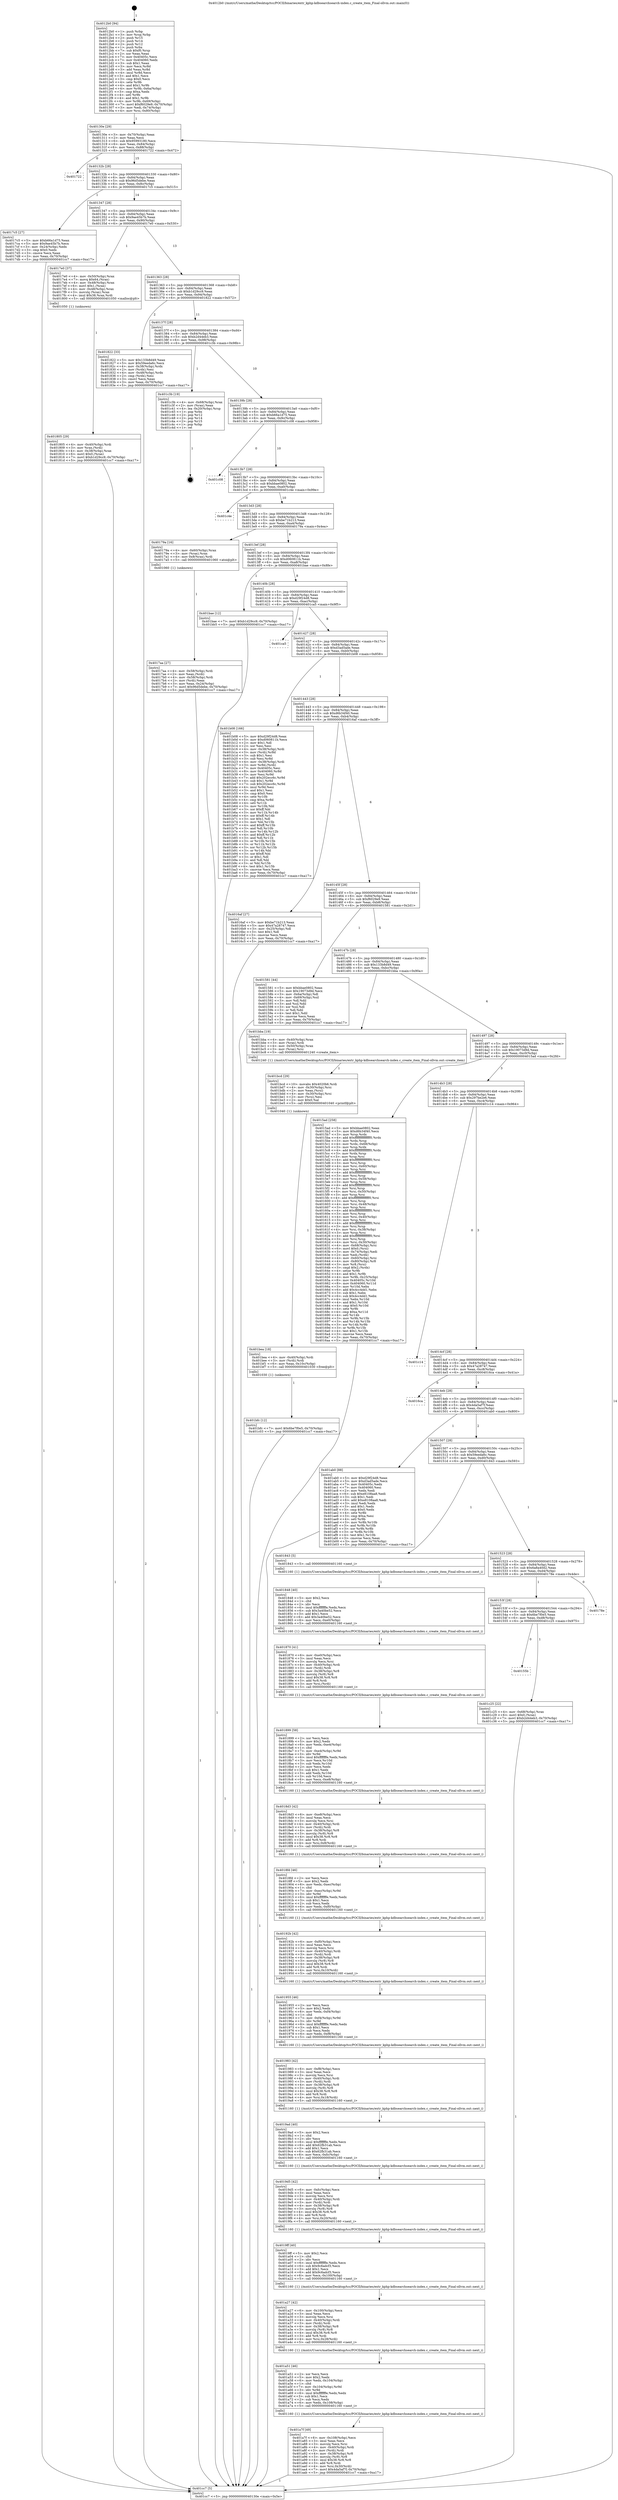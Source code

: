 digraph "0x4012b0" {
  label = "0x4012b0 (/mnt/c/Users/mathe/Desktop/tcc/POCII/binaries/extr_kphp-kdbsearchsearch-index.c_create_item_Final-ollvm.out::main(0))"
  labelloc = "t"
  node[shape=record]

  Entry [label="",width=0.3,height=0.3,shape=circle,fillcolor=black,style=filled]
  "0x40130e" [label="{
     0x40130e [29]\l
     | [instrs]\l
     &nbsp;&nbsp;0x40130e \<+3\>: mov -0x70(%rbp),%eax\l
     &nbsp;&nbsp;0x401311 \<+2\>: mov %eax,%ecx\l
     &nbsp;&nbsp;0x401313 \<+6\>: sub $0x95993180,%ecx\l
     &nbsp;&nbsp;0x401319 \<+6\>: mov %eax,-0x84(%rbp)\l
     &nbsp;&nbsp;0x40131f \<+6\>: mov %ecx,-0x88(%rbp)\l
     &nbsp;&nbsp;0x401325 \<+6\>: je 0000000000401722 \<main+0x472\>\l
  }"]
  "0x401722" [label="{
     0x401722\l
  }", style=dashed]
  "0x40132b" [label="{
     0x40132b [28]\l
     | [instrs]\l
     &nbsp;&nbsp;0x40132b \<+5\>: jmp 0000000000401330 \<main+0x80\>\l
     &nbsp;&nbsp;0x401330 \<+6\>: mov -0x84(%rbp),%eax\l
     &nbsp;&nbsp;0x401336 \<+5\>: sub $0x96d5debe,%eax\l
     &nbsp;&nbsp;0x40133b \<+6\>: mov %eax,-0x8c(%rbp)\l
     &nbsp;&nbsp;0x401341 \<+6\>: je 00000000004017c5 \<main+0x515\>\l
  }"]
  Exit [label="",width=0.3,height=0.3,shape=circle,fillcolor=black,style=filled,peripheries=2]
  "0x4017c5" [label="{
     0x4017c5 [27]\l
     | [instrs]\l
     &nbsp;&nbsp;0x4017c5 \<+5\>: mov $0xb66a1d75,%eax\l
     &nbsp;&nbsp;0x4017ca \<+5\>: mov $0x9ae45b7b,%ecx\l
     &nbsp;&nbsp;0x4017cf \<+3\>: mov -0x24(%rbp),%edx\l
     &nbsp;&nbsp;0x4017d2 \<+3\>: cmp $0x0,%edx\l
     &nbsp;&nbsp;0x4017d5 \<+3\>: cmove %ecx,%eax\l
     &nbsp;&nbsp;0x4017d8 \<+3\>: mov %eax,-0x70(%rbp)\l
     &nbsp;&nbsp;0x4017db \<+5\>: jmp 0000000000401cc7 \<main+0xa17\>\l
  }"]
  "0x401347" [label="{
     0x401347 [28]\l
     | [instrs]\l
     &nbsp;&nbsp;0x401347 \<+5\>: jmp 000000000040134c \<main+0x9c\>\l
     &nbsp;&nbsp;0x40134c \<+6\>: mov -0x84(%rbp),%eax\l
     &nbsp;&nbsp;0x401352 \<+5\>: sub $0x9ae45b7b,%eax\l
     &nbsp;&nbsp;0x401357 \<+6\>: mov %eax,-0x90(%rbp)\l
     &nbsp;&nbsp;0x40135d \<+6\>: je 00000000004017e0 \<main+0x530\>\l
  }"]
  "0x40155b" [label="{
     0x40155b\l
  }", style=dashed]
  "0x4017e0" [label="{
     0x4017e0 [37]\l
     | [instrs]\l
     &nbsp;&nbsp;0x4017e0 \<+4\>: mov -0x50(%rbp),%rax\l
     &nbsp;&nbsp;0x4017e4 \<+7\>: movq $0x64,(%rax)\l
     &nbsp;&nbsp;0x4017eb \<+4\>: mov -0x48(%rbp),%rax\l
     &nbsp;&nbsp;0x4017ef \<+6\>: movl $0x1,(%rax)\l
     &nbsp;&nbsp;0x4017f5 \<+4\>: mov -0x48(%rbp),%rax\l
     &nbsp;&nbsp;0x4017f9 \<+3\>: movslq (%rax),%rax\l
     &nbsp;&nbsp;0x4017fc \<+4\>: imul $0x38,%rax,%rdi\l
     &nbsp;&nbsp;0x401800 \<+5\>: call 0000000000401050 \<malloc@plt\>\l
     | [calls]\l
     &nbsp;&nbsp;0x401050 \{1\} (unknown)\l
  }"]
  "0x401363" [label="{
     0x401363 [28]\l
     | [instrs]\l
     &nbsp;&nbsp;0x401363 \<+5\>: jmp 0000000000401368 \<main+0xb8\>\l
     &nbsp;&nbsp;0x401368 \<+6\>: mov -0x84(%rbp),%eax\l
     &nbsp;&nbsp;0x40136e \<+5\>: sub $0xb1d29cc9,%eax\l
     &nbsp;&nbsp;0x401373 \<+6\>: mov %eax,-0x94(%rbp)\l
     &nbsp;&nbsp;0x401379 \<+6\>: je 0000000000401822 \<main+0x572\>\l
  }"]
  "0x401c25" [label="{
     0x401c25 [22]\l
     | [instrs]\l
     &nbsp;&nbsp;0x401c25 \<+4\>: mov -0x68(%rbp),%rax\l
     &nbsp;&nbsp;0x401c29 \<+6\>: movl $0x0,(%rax)\l
     &nbsp;&nbsp;0x401c2f \<+7\>: movl $0xb2d44eb3,-0x70(%rbp)\l
     &nbsp;&nbsp;0x401c36 \<+5\>: jmp 0000000000401cc7 \<main+0xa17\>\l
  }"]
  "0x401822" [label="{
     0x401822 [33]\l
     | [instrs]\l
     &nbsp;&nbsp;0x401822 \<+5\>: mov $0x133b8d49,%eax\l
     &nbsp;&nbsp;0x401827 \<+5\>: mov $0x59eeda6c,%ecx\l
     &nbsp;&nbsp;0x40182c \<+4\>: mov -0x38(%rbp),%rdx\l
     &nbsp;&nbsp;0x401830 \<+2\>: mov (%rdx),%esi\l
     &nbsp;&nbsp;0x401832 \<+4\>: mov -0x48(%rbp),%rdx\l
     &nbsp;&nbsp;0x401836 \<+2\>: cmp (%rdx),%esi\l
     &nbsp;&nbsp;0x401838 \<+3\>: cmovl %ecx,%eax\l
     &nbsp;&nbsp;0x40183b \<+3\>: mov %eax,-0x70(%rbp)\l
     &nbsp;&nbsp;0x40183e \<+5\>: jmp 0000000000401cc7 \<main+0xa17\>\l
  }"]
  "0x40137f" [label="{
     0x40137f [28]\l
     | [instrs]\l
     &nbsp;&nbsp;0x40137f \<+5\>: jmp 0000000000401384 \<main+0xd4\>\l
     &nbsp;&nbsp;0x401384 \<+6\>: mov -0x84(%rbp),%eax\l
     &nbsp;&nbsp;0x40138a \<+5\>: sub $0xb2d44eb3,%eax\l
     &nbsp;&nbsp;0x40138f \<+6\>: mov %eax,-0x98(%rbp)\l
     &nbsp;&nbsp;0x401395 \<+6\>: je 0000000000401c3b \<main+0x98b\>\l
  }"]
  "0x40153f" [label="{
     0x40153f [28]\l
     | [instrs]\l
     &nbsp;&nbsp;0x40153f \<+5\>: jmp 0000000000401544 \<main+0x294\>\l
     &nbsp;&nbsp;0x401544 \<+6\>: mov -0x84(%rbp),%eax\l
     &nbsp;&nbsp;0x40154a \<+5\>: sub $0x6be7f0e5,%eax\l
     &nbsp;&nbsp;0x40154f \<+6\>: mov %eax,-0xd8(%rbp)\l
     &nbsp;&nbsp;0x401555 \<+6\>: je 0000000000401c25 \<main+0x975\>\l
  }"]
  "0x401c3b" [label="{
     0x401c3b [19]\l
     | [instrs]\l
     &nbsp;&nbsp;0x401c3b \<+4\>: mov -0x68(%rbp),%rax\l
     &nbsp;&nbsp;0x401c3f \<+2\>: mov (%rax),%eax\l
     &nbsp;&nbsp;0x401c41 \<+4\>: lea -0x20(%rbp),%rsp\l
     &nbsp;&nbsp;0x401c45 \<+1\>: pop %rbx\l
     &nbsp;&nbsp;0x401c46 \<+2\>: pop %r12\l
     &nbsp;&nbsp;0x401c48 \<+2\>: pop %r14\l
     &nbsp;&nbsp;0x401c4a \<+2\>: pop %r15\l
     &nbsp;&nbsp;0x401c4c \<+1\>: pop %rbp\l
     &nbsp;&nbsp;0x401c4d \<+1\>: ret\l
  }"]
  "0x40139b" [label="{
     0x40139b [28]\l
     | [instrs]\l
     &nbsp;&nbsp;0x40139b \<+5\>: jmp 00000000004013a0 \<main+0xf0\>\l
     &nbsp;&nbsp;0x4013a0 \<+6\>: mov -0x84(%rbp),%eax\l
     &nbsp;&nbsp;0x4013a6 \<+5\>: sub $0xb66a1d75,%eax\l
     &nbsp;&nbsp;0x4013ab \<+6\>: mov %eax,-0x9c(%rbp)\l
     &nbsp;&nbsp;0x4013b1 \<+6\>: je 0000000000401c08 \<main+0x958\>\l
  }"]
  "0x40178e" [label="{
     0x40178e\l
  }", style=dashed]
  "0x401c08" [label="{
     0x401c08\l
  }", style=dashed]
  "0x4013b7" [label="{
     0x4013b7 [28]\l
     | [instrs]\l
     &nbsp;&nbsp;0x4013b7 \<+5\>: jmp 00000000004013bc \<main+0x10c\>\l
     &nbsp;&nbsp;0x4013bc \<+6\>: mov -0x84(%rbp),%eax\l
     &nbsp;&nbsp;0x4013c2 \<+5\>: sub $0xbbae0802,%eax\l
     &nbsp;&nbsp;0x4013c7 \<+6\>: mov %eax,-0xa0(%rbp)\l
     &nbsp;&nbsp;0x4013cd \<+6\>: je 0000000000401c4e \<main+0x99e\>\l
  }"]
  "0x401bfc" [label="{
     0x401bfc [12]\l
     | [instrs]\l
     &nbsp;&nbsp;0x401bfc \<+7\>: movl $0x6be7f0e5,-0x70(%rbp)\l
     &nbsp;&nbsp;0x401c03 \<+5\>: jmp 0000000000401cc7 \<main+0xa17\>\l
  }"]
  "0x401c4e" [label="{
     0x401c4e\l
  }", style=dashed]
  "0x4013d3" [label="{
     0x4013d3 [28]\l
     | [instrs]\l
     &nbsp;&nbsp;0x4013d3 \<+5\>: jmp 00000000004013d8 \<main+0x128\>\l
     &nbsp;&nbsp;0x4013d8 \<+6\>: mov -0x84(%rbp),%eax\l
     &nbsp;&nbsp;0x4013de \<+5\>: sub $0xbe71b213,%eax\l
     &nbsp;&nbsp;0x4013e3 \<+6\>: mov %eax,-0xa4(%rbp)\l
     &nbsp;&nbsp;0x4013e9 \<+6\>: je 000000000040179a \<main+0x4ea\>\l
  }"]
  "0x401bea" [label="{
     0x401bea [18]\l
     | [instrs]\l
     &nbsp;&nbsp;0x401bea \<+4\>: mov -0x40(%rbp),%rdi\l
     &nbsp;&nbsp;0x401bee \<+3\>: mov (%rdi),%rdi\l
     &nbsp;&nbsp;0x401bf1 \<+6\>: mov %eax,-0x10c(%rbp)\l
     &nbsp;&nbsp;0x401bf7 \<+5\>: call 0000000000401030 \<free@plt\>\l
     | [calls]\l
     &nbsp;&nbsp;0x401030 \{1\} (unknown)\l
  }"]
  "0x40179a" [label="{
     0x40179a [16]\l
     | [instrs]\l
     &nbsp;&nbsp;0x40179a \<+4\>: mov -0x60(%rbp),%rax\l
     &nbsp;&nbsp;0x40179e \<+3\>: mov (%rax),%rax\l
     &nbsp;&nbsp;0x4017a1 \<+4\>: mov 0x8(%rax),%rdi\l
     &nbsp;&nbsp;0x4017a5 \<+5\>: call 0000000000401060 \<atoi@plt\>\l
     | [calls]\l
     &nbsp;&nbsp;0x401060 \{1\} (unknown)\l
  }"]
  "0x4013ef" [label="{
     0x4013ef [28]\l
     | [instrs]\l
     &nbsp;&nbsp;0x4013ef \<+5\>: jmp 00000000004013f4 \<main+0x144\>\l
     &nbsp;&nbsp;0x4013f4 \<+6\>: mov -0x84(%rbp),%eax\l
     &nbsp;&nbsp;0x4013fa \<+5\>: sub $0xd060811b,%eax\l
     &nbsp;&nbsp;0x4013ff \<+6\>: mov %eax,-0xa8(%rbp)\l
     &nbsp;&nbsp;0x401405 \<+6\>: je 0000000000401bae \<main+0x8fe\>\l
  }"]
  "0x401bcd" [label="{
     0x401bcd [29]\l
     | [instrs]\l
     &nbsp;&nbsp;0x401bcd \<+10\>: movabs $0x4020b6,%rdi\l
     &nbsp;&nbsp;0x401bd7 \<+4\>: mov -0x30(%rbp),%rsi\l
     &nbsp;&nbsp;0x401bdb \<+2\>: mov %eax,(%rsi)\l
     &nbsp;&nbsp;0x401bdd \<+4\>: mov -0x30(%rbp),%rsi\l
     &nbsp;&nbsp;0x401be1 \<+2\>: mov (%rsi),%esi\l
     &nbsp;&nbsp;0x401be3 \<+2\>: mov $0x0,%al\l
     &nbsp;&nbsp;0x401be5 \<+5\>: call 0000000000401040 \<printf@plt\>\l
     | [calls]\l
     &nbsp;&nbsp;0x401040 \{1\} (unknown)\l
  }"]
  "0x401bae" [label="{
     0x401bae [12]\l
     | [instrs]\l
     &nbsp;&nbsp;0x401bae \<+7\>: movl $0xb1d29cc9,-0x70(%rbp)\l
     &nbsp;&nbsp;0x401bb5 \<+5\>: jmp 0000000000401cc7 \<main+0xa17\>\l
  }"]
  "0x40140b" [label="{
     0x40140b [28]\l
     | [instrs]\l
     &nbsp;&nbsp;0x40140b \<+5\>: jmp 0000000000401410 \<main+0x160\>\l
     &nbsp;&nbsp;0x401410 \<+6\>: mov -0x84(%rbp),%eax\l
     &nbsp;&nbsp;0x401416 \<+5\>: sub $0xd29f24d8,%eax\l
     &nbsp;&nbsp;0x40141b \<+6\>: mov %eax,-0xac(%rbp)\l
     &nbsp;&nbsp;0x401421 \<+6\>: je 0000000000401ca5 \<main+0x9f5\>\l
  }"]
  "0x401a7f" [label="{
     0x401a7f [49]\l
     | [instrs]\l
     &nbsp;&nbsp;0x401a7f \<+6\>: mov -0x108(%rbp),%ecx\l
     &nbsp;&nbsp;0x401a85 \<+3\>: imul %eax,%ecx\l
     &nbsp;&nbsp;0x401a88 \<+3\>: movslq %ecx,%rsi\l
     &nbsp;&nbsp;0x401a8b \<+4\>: mov -0x40(%rbp),%rdi\l
     &nbsp;&nbsp;0x401a8f \<+3\>: mov (%rdi),%rdi\l
     &nbsp;&nbsp;0x401a92 \<+4\>: mov -0x38(%rbp),%r8\l
     &nbsp;&nbsp;0x401a96 \<+3\>: movslq (%r8),%r8\l
     &nbsp;&nbsp;0x401a99 \<+4\>: imul $0x38,%r8,%r8\l
     &nbsp;&nbsp;0x401a9d \<+3\>: add %r8,%rdi\l
     &nbsp;&nbsp;0x401aa0 \<+4\>: mov %rsi,0x30(%rdi)\l
     &nbsp;&nbsp;0x401aa4 \<+7\>: movl $0x4da5af7f,-0x70(%rbp)\l
     &nbsp;&nbsp;0x401aab \<+5\>: jmp 0000000000401cc7 \<main+0xa17\>\l
  }"]
  "0x401ca5" [label="{
     0x401ca5\l
  }", style=dashed]
  "0x401427" [label="{
     0x401427 [28]\l
     | [instrs]\l
     &nbsp;&nbsp;0x401427 \<+5\>: jmp 000000000040142c \<main+0x17c\>\l
     &nbsp;&nbsp;0x40142c \<+6\>: mov -0x84(%rbp),%eax\l
     &nbsp;&nbsp;0x401432 \<+5\>: sub $0xd3ad5ade,%eax\l
     &nbsp;&nbsp;0x401437 \<+6\>: mov %eax,-0xb0(%rbp)\l
     &nbsp;&nbsp;0x40143d \<+6\>: je 0000000000401b08 \<main+0x858\>\l
  }"]
  "0x401a51" [label="{
     0x401a51 [46]\l
     | [instrs]\l
     &nbsp;&nbsp;0x401a51 \<+2\>: xor %ecx,%ecx\l
     &nbsp;&nbsp;0x401a53 \<+5\>: mov $0x2,%edx\l
     &nbsp;&nbsp;0x401a58 \<+6\>: mov %edx,-0x104(%rbp)\l
     &nbsp;&nbsp;0x401a5e \<+1\>: cltd\l
     &nbsp;&nbsp;0x401a5f \<+7\>: mov -0x104(%rbp),%r9d\l
     &nbsp;&nbsp;0x401a66 \<+3\>: idiv %r9d\l
     &nbsp;&nbsp;0x401a69 \<+6\>: imul $0xfffffffe,%edx,%edx\l
     &nbsp;&nbsp;0x401a6f \<+3\>: sub $0x1,%ecx\l
     &nbsp;&nbsp;0x401a72 \<+2\>: sub %ecx,%edx\l
     &nbsp;&nbsp;0x401a74 \<+6\>: mov %edx,-0x108(%rbp)\l
     &nbsp;&nbsp;0x401a7a \<+5\>: call 0000000000401160 \<next_i\>\l
     | [calls]\l
     &nbsp;&nbsp;0x401160 \{1\} (/mnt/c/Users/mathe/Desktop/tcc/POCII/binaries/extr_kphp-kdbsearchsearch-index.c_create_item_Final-ollvm.out::next_i)\l
  }"]
  "0x401b08" [label="{
     0x401b08 [166]\l
     | [instrs]\l
     &nbsp;&nbsp;0x401b08 \<+5\>: mov $0xd29f24d8,%eax\l
     &nbsp;&nbsp;0x401b0d \<+5\>: mov $0xd060811b,%ecx\l
     &nbsp;&nbsp;0x401b12 \<+2\>: mov $0x1,%dl\l
     &nbsp;&nbsp;0x401b14 \<+2\>: xor %esi,%esi\l
     &nbsp;&nbsp;0x401b16 \<+4\>: mov -0x38(%rbp),%rdi\l
     &nbsp;&nbsp;0x401b1a \<+3\>: mov (%rdi),%r8d\l
     &nbsp;&nbsp;0x401b1d \<+3\>: sub $0x1,%esi\l
     &nbsp;&nbsp;0x401b20 \<+3\>: sub %esi,%r8d\l
     &nbsp;&nbsp;0x401b23 \<+4\>: mov -0x38(%rbp),%rdi\l
     &nbsp;&nbsp;0x401b27 \<+3\>: mov %r8d,(%rdi)\l
     &nbsp;&nbsp;0x401b2a \<+7\>: mov 0x40405c,%esi\l
     &nbsp;&nbsp;0x401b31 \<+8\>: mov 0x404060,%r8d\l
     &nbsp;&nbsp;0x401b39 \<+3\>: mov %esi,%r9d\l
     &nbsp;&nbsp;0x401b3c \<+7\>: add $0x202ecc6c,%r9d\l
     &nbsp;&nbsp;0x401b43 \<+4\>: sub $0x1,%r9d\l
     &nbsp;&nbsp;0x401b47 \<+7\>: sub $0x202ecc6c,%r9d\l
     &nbsp;&nbsp;0x401b4e \<+4\>: imul %r9d,%esi\l
     &nbsp;&nbsp;0x401b52 \<+3\>: and $0x1,%esi\l
     &nbsp;&nbsp;0x401b55 \<+3\>: cmp $0x0,%esi\l
     &nbsp;&nbsp;0x401b58 \<+4\>: sete %r10b\l
     &nbsp;&nbsp;0x401b5c \<+4\>: cmp $0xa,%r8d\l
     &nbsp;&nbsp;0x401b60 \<+4\>: setl %r11b\l
     &nbsp;&nbsp;0x401b64 \<+3\>: mov %r10b,%bl\l
     &nbsp;&nbsp;0x401b67 \<+3\>: xor $0xff,%bl\l
     &nbsp;&nbsp;0x401b6a \<+3\>: mov %r11b,%r14b\l
     &nbsp;&nbsp;0x401b6d \<+4\>: xor $0xff,%r14b\l
     &nbsp;&nbsp;0x401b71 \<+3\>: xor $0x1,%dl\l
     &nbsp;&nbsp;0x401b74 \<+3\>: mov %bl,%r15b\l
     &nbsp;&nbsp;0x401b77 \<+4\>: and $0xff,%r15b\l
     &nbsp;&nbsp;0x401b7b \<+3\>: and %dl,%r10b\l
     &nbsp;&nbsp;0x401b7e \<+3\>: mov %r14b,%r12b\l
     &nbsp;&nbsp;0x401b81 \<+4\>: and $0xff,%r12b\l
     &nbsp;&nbsp;0x401b85 \<+3\>: and %dl,%r11b\l
     &nbsp;&nbsp;0x401b88 \<+3\>: or %r10b,%r15b\l
     &nbsp;&nbsp;0x401b8b \<+3\>: or %r11b,%r12b\l
     &nbsp;&nbsp;0x401b8e \<+3\>: xor %r12b,%r15b\l
     &nbsp;&nbsp;0x401b91 \<+3\>: or %r14b,%bl\l
     &nbsp;&nbsp;0x401b94 \<+3\>: xor $0xff,%bl\l
     &nbsp;&nbsp;0x401b97 \<+3\>: or $0x1,%dl\l
     &nbsp;&nbsp;0x401b9a \<+2\>: and %dl,%bl\l
     &nbsp;&nbsp;0x401b9c \<+3\>: or %bl,%r15b\l
     &nbsp;&nbsp;0x401b9f \<+4\>: test $0x1,%r15b\l
     &nbsp;&nbsp;0x401ba3 \<+3\>: cmovne %ecx,%eax\l
     &nbsp;&nbsp;0x401ba6 \<+3\>: mov %eax,-0x70(%rbp)\l
     &nbsp;&nbsp;0x401ba9 \<+5\>: jmp 0000000000401cc7 \<main+0xa17\>\l
  }"]
  "0x401443" [label="{
     0x401443 [28]\l
     | [instrs]\l
     &nbsp;&nbsp;0x401443 \<+5\>: jmp 0000000000401448 \<main+0x198\>\l
     &nbsp;&nbsp;0x401448 \<+6\>: mov -0x84(%rbp),%eax\l
     &nbsp;&nbsp;0x40144e \<+5\>: sub $0xd6b34f40,%eax\l
     &nbsp;&nbsp;0x401453 \<+6\>: mov %eax,-0xb4(%rbp)\l
     &nbsp;&nbsp;0x401459 \<+6\>: je 00000000004016af \<main+0x3ff\>\l
  }"]
  "0x401a27" [label="{
     0x401a27 [42]\l
     | [instrs]\l
     &nbsp;&nbsp;0x401a27 \<+6\>: mov -0x100(%rbp),%ecx\l
     &nbsp;&nbsp;0x401a2d \<+3\>: imul %eax,%ecx\l
     &nbsp;&nbsp;0x401a30 \<+3\>: movslq %ecx,%rsi\l
     &nbsp;&nbsp;0x401a33 \<+4\>: mov -0x40(%rbp),%rdi\l
     &nbsp;&nbsp;0x401a37 \<+3\>: mov (%rdi),%rdi\l
     &nbsp;&nbsp;0x401a3a \<+4\>: mov -0x38(%rbp),%r8\l
     &nbsp;&nbsp;0x401a3e \<+3\>: movslq (%r8),%r8\l
     &nbsp;&nbsp;0x401a41 \<+4\>: imul $0x38,%r8,%r8\l
     &nbsp;&nbsp;0x401a45 \<+3\>: add %r8,%rdi\l
     &nbsp;&nbsp;0x401a48 \<+4\>: mov %rsi,0x28(%rdi)\l
     &nbsp;&nbsp;0x401a4c \<+5\>: call 0000000000401160 \<next_i\>\l
     | [calls]\l
     &nbsp;&nbsp;0x401160 \{1\} (/mnt/c/Users/mathe/Desktop/tcc/POCII/binaries/extr_kphp-kdbsearchsearch-index.c_create_item_Final-ollvm.out::next_i)\l
  }"]
  "0x4016af" [label="{
     0x4016af [27]\l
     | [instrs]\l
     &nbsp;&nbsp;0x4016af \<+5\>: mov $0xbe71b213,%eax\l
     &nbsp;&nbsp;0x4016b4 \<+5\>: mov $0x47a28747,%ecx\l
     &nbsp;&nbsp;0x4016b9 \<+3\>: mov -0x25(%rbp),%dl\l
     &nbsp;&nbsp;0x4016bc \<+3\>: test $0x1,%dl\l
     &nbsp;&nbsp;0x4016bf \<+3\>: cmovne %ecx,%eax\l
     &nbsp;&nbsp;0x4016c2 \<+3\>: mov %eax,-0x70(%rbp)\l
     &nbsp;&nbsp;0x4016c5 \<+5\>: jmp 0000000000401cc7 \<main+0xa17\>\l
  }"]
  "0x40145f" [label="{
     0x40145f [28]\l
     | [instrs]\l
     &nbsp;&nbsp;0x40145f \<+5\>: jmp 0000000000401464 \<main+0x1b4\>\l
     &nbsp;&nbsp;0x401464 \<+6\>: mov -0x84(%rbp),%eax\l
     &nbsp;&nbsp;0x40146a \<+5\>: sub $0xf6029e9,%eax\l
     &nbsp;&nbsp;0x40146f \<+6\>: mov %eax,-0xb8(%rbp)\l
     &nbsp;&nbsp;0x401475 \<+6\>: je 0000000000401581 \<main+0x2d1\>\l
  }"]
  "0x4019ff" [label="{
     0x4019ff [40]\l
     | [instrs]\l
     &nbsp;&nbsp;0x4019ff \<+5\>: mov $0x2,%ecx\l
     &nbsp;&nbsp;0x401a04 \<+1\>: cltd\l
     &nbsp;&nbsp;0x401a05 \<+2\>: idiv %ecx\l
     &nbsp;&nbsp;0x401a07 \<+6\>: imul $0xfffffffe,%edx,%ecx\l
     &nbsp;&nbsp;0x401a0d \<+6\>: sub $0x9c6adcf3,%ecx\l
     &nbsp;&nbsp;0x401a13 \<+3\>: add $0x1,%ecx\l
     &nbsp;&nbsp;0x401a16 \<+6\>: add $0x9c6adcf3,%ecx\l
     &nbsp;&nbsp;0x401a1c \<+6\>: mov %ecx,-0x100(%rbp)\l
     &nbsp;&nbsp;0x401a22 \<+5\>: call 0000000000401160 \<next_i\>\l
     | [calls]\l
     &nbsp;&nbsp;0x401160 \{1\} (/mnt/c/Users/mathe/Desktop/tcc/POCII/binaries/extr_kphp-kdbsearchsearch-index.c_create_item_Final-ollvm.out::next_i)\l
  }"]
  "0x401581" [label="{
     0x401581 [44]\l
     | [instrs]\l
     &nbsp;&nbsp;0x401581 \<+5\>: mov $0xbbae0802,%eax\l
     &nbsp;&nbsp;0x401586 \<+5\>: mov $0x19073d9d,%ecx\l
     &nbsp;&nbsp;0x40158b \<+3\>: mov -0x6a(%rbp),%dl\l
     &nbsp;&nbsp;0x40158e \<+4\>: mov -0x69(%rbp),%sil\l
     &nbsp;&nbsp;0x401592 \<+3\>: mov %dl,%dil\l
     &nbsp;&nbsp;0x401595 \<+3\>: and %sil,%dil\l
     &nbsp;&nbsp;0x401598 \<+3\>: xor %sil,%dl\l
     &nbsp;&nbsp;0x40159b \<+3\>: or %dl,%dil\l
     &nbsp;&nbsp;0x40159e \<+4\>: test $0x1,%dil\l
     &nbsp;&nbsp;0x4015a2 \<+3\>: cmovne %ecx,%eax\l
     &nbsp;&nbsp;0x4015a5 \<+3\>: mov %eax,-0x70(%rbp)\l
     &nbsp;&nbsp;0x4015a8 \<+5\>: jmp 0000000000401cc7 \<main+0xa17\>\l
  }"]
  "0x40147b" [label="{
     0x40147b [28]\l
     | [instrs]\l
     &nbsp;&nbsp;0x40147b \<+5\>: jmp 0000000000401480 \<main+0x1d0\>\l
     &nbsp;&nbsp;0x401480 \<+6\>: mov -0x84(%rbp),%eax\l
     &nbsp;&nbsp;0x401486 \<+5\>: sub $0x133b8d49,%eax\l
     &nbsp;&nbsp;0x40148b \<+6\>: mov %eax,-0xbc(%rbp)\l
     &nbsp;&nbsp;0x401491 \<+6\>: je 0000000000401bba \<main+0x90a\>\l
  }"]
  "0x401cc7" [label="{
     0x401cc7 [5]\l
     | [instrs]\l
     &nbsp;&nbsp;0x401cc7 \<+5\>: jmp 000000000040130e \<main+0x5e\>\l
  }"]
  "0x4012b0" [label="{
     0x4012b0 [94]\l
     | [instrs]\l
     &nbsp;&nbsp;0x4012b0 \<+1\>: push %rbp\l
     &nbsp;&nbsp;0x4012b1 \<+3\>: mov %rsp,%rbp\l
     &nbsp;&nbsp;0x4012b4 \<+2\>: push %r15\l
     &nbsp;&nbsp;0x4012b6 \<+2\>: push %r14\l
     &nbsp;&nbsp;0x4012b8 \<+2\>: push %r12\l
     &nbsp;&nbsp;0x4012ba \<+1\>: push %rbx\l
     &nbsp;&nbsp;0x4012bb \<+7\>: sub $0xf0,%rsp\l
     &nbsp;&nbsp;0x4012c2 \<+2\>: xor %eax,%eax\l
     &nbsp;&nbsp;0x4012c4 \<+7\>: mov 0x40405c,%ecx\l
     &nbsp;&nbsp;0x4012cb \<+7\>: mov 0x404060,%edx\l
     &nbsp;&nbsp;0x4012d2 \<+3\>: sub $0x1,%eax\l
     &nbsp;&nbsp;0x4012d5 \<+3\>: mov %ecx,%r8d\l
     &nbsp;&nbsp;0x4012d8 \<+3\>: add %eax,%r8d\l
     &nbsp;&nbsp;0x4012db \<+4\>: imul %r8d,%ecx\l
     &nbsp;&nbsp;0x4012df \<+3\>: and $0x1,%ecx\l
     &nbsp;&nbsp;0x4012e2 \<+3\>: cmp $0x0,%ecx\l
     &nbsp;&nbsp;0x4012e5 \<+4\>: sete %r9b\l
     &nbsp;&nbsp;0x4012e9 \<+4\>: and $0x1,%r9b\l
     &nbsp;&nbsp;0x4012ed \<+4\>: mov %r9b,-0x6a(%rbp)\l
     &nbsp;&nbsp;0x4012f1 \<+3\>: cmp $0xa,%edx\l
     &nbsp;&nbsp;0x4012f4 \<+4\>: setl %r9b\l
     &nbsp;&nbsp;0x4012f8 \<+4\>: and $0x1,%r9b\l
     &nbsp;&nbsp;0x4012fc \<+4\>: mov %r9b,-0x69(%rbp)\l
     &nbsp;&nbsp;0x401300 \<+7\>: movl $0xf6029e9,-0x70(%rbp)\l
     &nbsp;&nbsp;0x401307 \<+3\>: mov %edi,-0x74(%rbp)\l
     &nbsp;&nbsp;0x40130a \<+4\>: mov %rsi,-0x80(%rbp)\l
  }"]
  "0x4019d5" [label="{
     0x4019d5 [42]\l
     | [instrs]\l
     &nbsp;&nbsp;0x4019d5 \<+6\>: mov -0xfc(%rbp),%ecx\l
     &nbsp;&nbsp;0x4019db \<+3\>: imul %eax,%ecx\l
     &nbsp;&nbsp;0x4019de \<+3\>: movslq %ecx,%rsi\l
     &nbsp;&nbsp;0x4019e1 \<+4\>: mov -0x40(%rbp),%rdi\l
     &nbsp;&nbsp;0x4019e5 \<+3\>: mov (%rdi),%rdi\l
     &nbsp;&nbsp;0x4019e8 \<+4\>: mov -0x38(%rbp),%r8\l
     &nbsp;&nbsp;0x4019ec \<+3\>: movslq (%r8),%r8\l
     &nbsp;&nbsp;0x4019ef \<+4\>: imul $0x38,%r8,%r8\l
     &nbsp;&nbsp;0x4019f3 \<+3\>: add %r8,%rdi\l
     &nbsp;&nbsp;0x4019f6 \<+4\>: mov %rsi,0x20(%rdi)\l
     &nbsp;&nbsp;0x4019fa \<+5\>: call 0000000000401160 \<next_i\>\l
     | [calls]\l
     &nbsp;&nbsp;0x401160 \{1\} (/mnt/c/Users/mathe/Desktop/tcc/POCII/binaries/extr_kphp-kdbsearchsearch-index.c_create_item_Final-ollvm.out::next_i)\l
  }"]
  "0x401bba" [label="{
     0x401bba [19]\l
     | [instrs]\l
     &nbsp;&nbsp;0x401bba \<+4\>: mov -0x40(%rbp),%rax\l
     &nbsp;&nbsp;0x401bbe \<+3\>: mov (%rax),%rdi\l
     &nbsp;&nbsp;0x401bc1 \<+4\>: mov -0x50(%rbp),%rax\l
     &nbsp;&nbsp;0x401bc5 \<+3\>: mov (%rax),%rsi\l
     &nbsp;&nbsp;0x401bc8 \<+5\>: call 0000000000401240 \<create_item\>\l
     | [calls]\l
     &nbsp;&nbsp;0x401240 \{1\} (/mnt/c/Users/mathe/Desktop/tcc/POCII/binaries/extr_kphp-kdbsearchsearch-index.c_create_item_Final-ollvm.out::create_item)\l
  }"]
  "0x401497" [label="{
     0x401497 [28]\l
     | [instrs]\l
     &nbsp;&nbsp;0x401497 \<+5\>: jmp 000000000040149c \<main+0x1ec\>\l
     &nbsp;&nbsp;0x40149c \<+6\>: mov -0x84(%rbp),%eax\l
     &nbsp;&nbsp;0x4014a2 \<+5\>: sub $0x19073d9d,%eax\l
     &nbsp;&nbsp;0x4014a7 \<+6\>: mov %eax,-0xc0(%rbp)\l
     &nbsp;&nbsp;0x4014ad \<+6\>: je 00000000004015ad \<main+0x2fd\>\l
  }"]
  "0x4019ad" [label="{
     0x4019ad [40]\l
     | [instrs]\l
     &nbsp;&nbsp;0x4019ad \<+5\>: mov $0x2,%ecx\l
     &nbsp;&nbsp;0x4019b2 \<+1\>: cltd\l
     &nbsp;&nbsp;0x4019b3 \<+2\>: idiv %ecx\l
     &nbsp;&nbsp;0x4019b5 \<+6\>: imul $0xfffffffe,%edx,%ecx\l
     &nbsp;&nbsp;0x4019bb \<+6\>: add $0x62fb31ab,%ecx\l
     &nbsp;&nbsp;0x4019c1 \<+3\>: add $0x1,%ecx\l
     &nbsp;&nbsp;0x4019c4 \<+6\>: sub $0x62fb31ab,%ecx\l
     &nbsp;&nbsp;0x4019ca \<+6\>: mov %ecx,-0xfc(%rbp)\l
     &nbsp;&nbsp;0x4019d0 \<+5\>: call 0000000000401160 \<next_i\>\l
     | [calls]\l
     &nbsp;&nbsp;0x401160 \{1\} (/mnt/c/Users/mathe/Desktop/tcc/POCII/binaries/extr_kphp-kdbsearchsearch-index.c_create_item_Final-ollvm.out::next_i)\l
  }"]
  "0x4015ad" [label="{
     0x4015ad [258]\l
     | [instrs]\l
     &nbsp;&nbsp;0x4015ad \<+5\>: mov $0xbbae0802,%eax\l
     &nbsp;&nbsp;0x4015b2 \<+5\>: mov $0xd6b34f40,%ecx\l
     &nbsp;&nbsp;0x4015b7 \<+3\>: mov %rsp,%rdx\l
     &nbsp;&nbsp;0x4015ba \<+4\>: add $0xfffffffffffffff0,%rdx\l
     &nbsp;&nbsp;0x4015be \<+3\>: mov %rdx,%rsp\l
     &nbsp;&nbsp;0x4015c1 \<+4\>: mov %rdx,-0x68(%rbp)\l
     &nbsp;&nbsp;0x4015c5 \<+3\>: mov %rsp,%rdx\l
     &nbsp;&nbsp;0x4015c8 \<+4\>: add $0xfffffffffffffff0,%rdx\l
     &nbsp;&nbsp;0x4015cc \<+3\>: mov %rdx,%rsp\l
     &nbsp;&nbsp;0x4015cf \<+3\>: mov %rsp,%rsi\l
     &nbsp;&nbsp;0x4015d2 \<+4\>: add $0xfffffffffffffff0,%rsi\l
     &nbsp;&nbsp;0x4015d6 \<+3\>: mov %rsi,%rsp\l
     &nbsp;&nbsp;0x4015d9 \<+4\>: mov %rsi,-0x60(%rbp)\l
     &nbsp;&nbsp;0x4015dd \<+3\>: mov %rsp,%rsi\l
     &nbsp;&nbsp;0x4015e0 \<+4\>: add $0xfffffffffffffff0,%rsi\l
     &nbsp;&nbsp;0x4015e4 \<+3\>: mov %rsi,%rsp\l
     &nbsp;&nbsp;0x4015e7 \<+4\>: mov %rsi,-0x58(%rbp)\l
     &nbsp;&nbsp;0x4015eb \<+3\>: mov %rsp,%rsi\l
     &nbsp;&nbsp;0x4015ee \<+4\>: add $0xfffffffffffffff0,%rsi\l
     &nbsp;&nbsp;0x4015f2 \<+3\>: mov %rsi,%rsp\l
     &nbsp;&nbsp;0x4015f5 \<+4\>: mov %rsi,-0x50(%rbp)\l
     &nbsp;&nbsp;0x4015f9 \<+3\>: mov %rsp,%rsi\l
     &nbsp;&nbsp;0x4015fc \<+4\>: add $0xfffffffffffffff0,%rsi\l
     &nbsp;&nbsp;0x401600 \<+3\>: mov %rsi,%rsp\l
     &nbsp;&nbsp;0x401603 \<+4\>: mov %rsi,-0x48(%rbp)\l
     &nbsp;&nbsp;0x401607 \<+3\>: mov %rsp,%rsi\l
     &nbsp;&nbsp;0x40160a \<+4\>: add $0xfffffffffffffff0,%rsi\l
     &nbsp;&nbsp;0x40160e \<+3\>: mov %rsi,%rsp\l
     &nbsp;&nbsp;0x401611 \<+4\>: mov %rsi,-0x40(%rbp)\l
     &nbsp;&nbsp;0x401615 \<+3\>: mov %rsp,%rsi\l
     &nbsp;&nbsp;0x401618 \<+4\>: add $0xfffffffffffffff0,%rsi\l
     &nbsp;&nbsp;0x40161c \<+3\>: mov %rsi,%rsp\l
     &nbsp;&nbsp;0x40161f \<+4\>: mov %rsi,-0x38(%rbp)\l
     &nbsp;&nbsp;0x401623 \<+3\>: mov %rsp,%rsi\l
     &nbsp;&nbsp;0x401626 \<+4\>: add $0xfffffffffffffff0,%rsi\l
     &nbsp;&nbsp;0x40162a \<+3\>: mov %rsi,%rsp\l
     &nbsp;&nbsp;0x40162d \<+4\>: mov %rsi,-0x30(%rbp)\l
     &nbsp;&nbsp;0x401631 \<+4\>: mov -0x68(%rbp),%rsi\l
     &nbsp;&nbsp;0x401635 \<+6\>: movl $0x0,(%rsi)\l
     &nbsp;&nbsp;0x40163b \<+3\>: mov -0x74(%rbp),%edi\l
     &nbsp;&nbsp;0x40163e \<+2\>: mov %edi,(%rdx)\l
     &nbsp;&nbsp;0x401640 \<+4\>: mov -0x60(%rbp),%rsi\l
     &nbsp;&nbsp;0x401644 \<+4\>: mov -0x80(%rbp),%r8\l
     &nbsp;&nbsp;0x401648 \<+3\>: mov %r8,(%rsi)\l
     &nbsp;&nbsp;0x40164b \<+3\>: cmpl $0x2,(%rdx)\l
     &nbsp;&nbsp;0x40164e \<+4\>: setne %r9b\l
     &nbsp;&nbsp;0x401652 \<+4\>: and $0x1,%r9b\l
     &nbsp;&nbsp;0x401656 \<+4\>: mov %r9b,-0x25(%rbp)\l
     &nbsp;&nbsp;0x40165a \<+8\>: mov 0x40405c,%r10d\l
     &nbsp;&nbsp;0x401662 \<+8\>: mov 0x404060,%r11d\l
     &nbsp;&nbsp;0x40166a \<+3\>: mov %r10d,%ebx\l
     &nbsp;&nbsp;0x40166d \<+6\>: add $0x4cc4dd1,%ebx\l
     &nbsp;&nbsp;0x401673 \<+3\>: sub $0x1,%ebx\l
     &nbsp;&nbsp;0x401676 \<+6\>: sub $0x4cc4dd1,%ebx\l
     &nbsp;&nbsp;0x40167c \<+4\>: imul %ebx,%r10d\l
     &nbsp;&nbsp;0x401680 \<+4\>: and $0x1,%r10d\l
     &nbsp;&nbsp;0x401684 \<+4\>: cmp $0x0,%r10d\l
     &nbsp;&nbsp;0x401688 \<+4\>: sete %r9b\l
     &nbsp;&nbsp;0x40168c \<+4\>: cmp $0xa,%r11d\l
     &nbsp;&nbsp;0x401690 \<+4\>: setl %r14b\l
     &nbsp;&nbsp;0x401694 \<+3\>: mov %r9b,%r15b\l
     &nbsp;&nbsp;0x401697 \<+3\>: and %r14b,%r15b\l
     &nbsp;&nbsp;0x40169a \<+3\>: xor %r14b,%r9b\l
     &nbsp;&nbsp;0x40169d \<+3\>: or %r9b,%r15b\l
     &nbsp;&nbsp;0x4016a0 \<+4\>: test $0x1,%r15b\l
     &nbsp;&nbsp;0x4016a4 \<+3\>: cmovne %ecx,%eax\l
     &nbsp;&nbsp;0x4016a7 \<+3\>: mov %eax,-0x70(%rbp)\l
     &nbsp;&nbsp;0x4016aa \<+5\>: jmp 0000000000401cc7 \<main+0xa17\>\l
  }"]
  "0x4014b3" [label="{
     0x4014b3 [28]\l
     | [instrs]\l
     &nbsp;&nbsp;0x4014b3 \<+5\>: jmp 00000000004014b8 \<main+0x208\>\l
     &nbsp;&nbsp;0x4014b8 \<+6\>: mov -0x84(%rbp),%eax\l
     &nbsp;&nbsp;0x4014be \<+5\>: sub $0x297be2e6,%eax\l
     &nbsp;&nbsp;0x4014c3 \<+6\>: mov %eax,-0xc4(%rbp)\l
     &nbsp;&nbsp;0x4014c9 \<+6\>: je 0000000000401c14 \<main+0x964\>\l
  }"]
  "0x401983" [label="{
     0x401983 [42]\l
     | [instrs]\l
     &nbsp;&nbsp;0x401983 \<+6\>: mov -0xf8(%rbp),%ecx\l
     &nbsp;&nbsp;0x401989 \<+3\>: imul %eax,%ecx\l
     &nbsp;&nbsp;0x40198c \<+3\>: movslq %ecx,%rsi\l
     &nbsp;&nbsp;0x40198f \<+4\>: mov -0x40(%rbp),%rdi\l
     &nbsp;&nbsp;0x401993 \<+3\>: mov (%rdi),%rdi\l
     &nbsp;&nbsp;0x401996 \<+4\>: mov -0x38(%rbp),%r8\l
     &nbsp;&nbsp;0x40199a \<+3\>: movslq (%r8),%r8\l
     &nbsp;&nbsp;0x40199d \<+4\>: imul $0x38,%r8,%r8\l
     &nbsp;&nbsp;0x4019a1 \<+3\>: add %r8,%rdi\l
     &nbsp;&nbsp;0x4019a4 \<+4\>: mov %rsi,0x18(%rdi)\l
     &nbsp;&nbsp;0x4019a8 \<+5\>: call 0000000000401160 \<next_i\>\l
     | [calls]\l
     &nbsp;&nbsp;0x401160 \{1\} (/mnt/c/Users/mathe/Desktop/tcc/POCII/binaries/extr_kphp-kdbsearchsearch-index.c_create_item_Final-ollvm.out::next_i)\l
  }"]
  "0x4017aa" [label="{
     0x4017aa [27]\l
     | [instrs]\l
     &nbsp;&nbsp;0x4017aa \<+4\>: mov -0x58(%rbp),%rdi\l
     &nbsp;&nbsp;0x4017ae \<+2\>: mov %eax,(%rdi)\l
     &nbsp;&nbsp;0x4017b0 \<+4\>: mov -0x58(%rbp),%rdi\l
     &nbsp;&nbsp;0x4017b4 \<+2\>: mov (%rdi),%eax\l
     &nbsp;&nbsp;0x4017b6 \<+3\>: mov %eax,-0x24(%rbp)\l
     &nbsp;&nbsp;0x4017b9 \<+7\>: movl $0x96d5debe,-0x70(%rbp)\l
     &nbsp;&nbsp;0x4017c0 \<+5\>: jmp 0000000000401cc7 \<main+0xa17\>\l
  }"]
  "0x401805" [label="{
     0x401805 [29]\l
     | [instrs]\l
     &nbsp;&nbsp;0x401805 \<+4\>: mov -0x40(%rbp),%rdi\l
     &nbsp;&nbsp;0x401809 \<+3\>: mov %rax,(%rdi)\l
     &nbsp;&nbsp;0x40180c \<+4\>: mov -0x38(%rbp),%rax\l
     &nbsp;&nbsp;0x401810 \<+6\>: movl $0x0,(%rax)\l
     &nbsp;&nbsp;0x401816 \<+7\>: movl $0xb1d29cc9,-0x70(%rbp)\l
     &nbsp;&nbsp;0x40181d \<+5\>: jmp 0000000000401cc7 \<main+0xa17\>\l
  }"]
  "0x401955" [label="{
     0x401955 [46]\l
     | [instrs]\l
     &nbsp;&nbsp;0x401955 \<+2\>: xor %ecx,%ecx\l
     &nbsp;&nbsp;0x401957 \<+5\>: mov $0x2,%edx\l
     &nbsp;&nbsp;0x40195c \<+6\>: mov %edx,-0xf4(%rbp)\l
     &nbsp;&nbsp;0x401962 \<+1\>: cltd\l
     &nbsp;&nbsp;0x401963 \<+7\>: mov -0xf4(%rbp),%r9d\l
     &nbsp;&nbsp;0x40196a \<+3\>: idiv %r9d\l
     &nbsp;&nbsp;0x40196d \<+6\>: imul $0xfffffffe,%edx,%edx\l
     &nbsp;&nbsp;0x401973 \<+3\>: sub $0x1,%ecx\l
     &nbsp;&nbsp;0x401976 \<+2\>: sub %ecx,%edx\l
     &nbsp;&nbsp;0x401978 \<+6\>: mov %edx,-0xf8(%rbp)\l
     &nbsp;&nbsp;0x40197e \<+5\>: call 0000000000401160 \<next_i\>\l
     | [calls]\l
     &nbsp;&nbsp;0x401160 \{1\} (/mnt/c/Users/mathe/Desktop/tcc/POCII/binaries/extr_kphp-kdbsearchsearch-index.c_create_item_Final-ollvm.out::next_i)\l
  }"]
  "0x401c14" [label="{
     0x401c14\l
  }", style=dashed]
  "0x4014cf" [label="{
     0x4014cf [28]\l
     | [instrs]\l
     &nbsp;&nbsp;0x4014cf \<+5\>: jmp 00000000004014d4 \<main+0x224\>\l
     &nbsp;&nbsp;0x4014d4 \<+6\>: mov -0x84(%rbp),%eax\l
     &nbsp;&nbsp;0x4014da \<+5\>: sub $0x47a28747,%eax\l
     &nbsp;&nbsp;0x4014df \<+6\>: mov %eax,-0xc8(%rbp)\l
     &nbsp;&nbsp;0x4014e5 \<+6\>: je 00000000004016ca \<main+0x41a\>\l
  }"]
  "0x40192b" [label="{
     0x40192b [42]\l
     | [instrs]\l
     &nbsp;&nbsp;0x40192b \<+6\>: mov -0xf0(%rbp),%ecx\l
     &nbsp;&nbsp;0x401931 \<+3\>: imul %eax,%ecx\l
     &nbsp;&nbsp;0x401934 \<+3\>: movslq %ecx,%rsi\l
     &nbsp;&nbsp;0x401937 \<+4\>: mov -0x40(%rbp),%rdi\l
     &nbsp;&nbsp;0x40193b \<+3\>: mov (%rdi),%rdi\l
     &nbsp;&nbsp;0x40193e \<+4\>: mov -0x38(%rbp),%r8\l
     &nbsp;&nbsp;0x401942 \<+3\>: movslq (%r8),%r8\l
     &nbsp;&nbsp;0x401945 \<+4\>: imul $0x38,%r8,%r8\l
     &nbsp;&nbsp;0x401949 \<+3\>: add %r8,%rdi\l
     &nbsp;&nbsp;0x40194c \<+4\>: mov %rsi,0x10(%rdi)\l
     &nbsp;&nbsp;0x401950 \<+5\>: call 0000000000401160 \<next_i\>\l
     | [calls]\l
     &nbsp;&nbsp;0x401160 \{1\} (/mnt/c/Users/mathe/Desktop/tcc/POCII/binaries/extr_kphp-kdbsearchsearch-index.c_create_item_Final-ollvm.out::next_i)\l
  }"]
  "0x4016ca" [label="{
     0x4016ca\l
  }", style=dashed]
  "0x4014eb" [label="{
     0x4014eb [28]\l
     | [instrs]\l
     &nbsp;&nbsp;0x4014eb \<+5\>: jmp 00000000004014f0 \<main+0x240\>\l
     &nbsp;&nbsp;0x4014f0 \<+6\>: mov -0x84(%rbp),%eax\l
     &nbsp;&nbsp;0x4014f6 \<+5\>: sub $0x4da5af7f,%eax\l
     &nbsp;&nbsp;0x4014fb \<+6\>: mov %eax,-0xcc(%rbp)\l
     &nbsp;&nbsp;0x401501 \<+6\>: je 0000000000401ab0 \<main+0x800\>\l
  }"]
  "0x4018fd" [label="{
     0x4018fd [46]\l
     | [instrs]\l
     &nbsp;&nbsp;0x4018fd \<+2\>: xor %ecx,%ecx\l
     &nbsp;&nbsp;0x4018ff \<+5\>: mov $0x2,%edx\l
     &nbsp;&nbsp;0x401904 \<+6\>: mov %edx,-0xec(%rbp)\l
     &nbsp;&nbsp;0x40190a \<+1\>: cltd\l
     &nbsp;&nbsp;0x40190b \<+7\>: mov -0xec(%rbp),%r9d\l
     &nbsp;&nbsp;0x401912 \<+3\>: idiv %r9d\l
     &nbsp;&nbsp;0x401915 \<+6\>: imul $0xfffffffe,%edx,%edx\l
     &nbsp;&nbsp;0x40191b \<+3\>: sub $0x1,%ecx\l
     &nbsp;&nbsp;0x40191e \<+2\>: sub %ecx,%edx\l
     &nbsp;&nbsp;0x401920 \<+6\>: mov %edx,-0xf0(%rbp)\l
     &nbsp;&nbsp;0x401926 \<+5\>: call 0000000000401160 \<next_i\>\l
     | [calls]\l
     &nbsp;&nbsp;0x401160 \{1\} (/mnt/c/Users/mathe/Desktop/tcc/POCII/binaries/extr_kphp-kdbsearchsearch-index.c_create_item_Final-ollvm.out::next_i)\l
  }"]
  "0x401ab0" [label="{
     0x401ab0 [88]\l
     | [instrs]\l
     &nbsp;&nbsp;0x401ab0 \<+5\>: mov $0xd29f24d8,%eax\l
     &nbsp;&nbsp;0x401ab5 \<+5\>: mov $0xd3ad5ade,%ecx\l
     &nbsp;&nbsp;0x401aba \<+7\>: mov 0x40405c,%edx\l
     &nbsp;&nbsp;0x401ac1 \<+7\>: mov 0x404060,%esi\l
     &nbsp;&nbsp;0x401ac8 \<+2\>: mov %edx,%edi\l
     &nbsp;&nbsp;0x401aca \<+6\>: sub $0xe8108aa8,%edi\l
     &nbsp;&nbsp;0x401ad0 \<+3\>: sub $0x1,%edi\l
     &nbsp;&nbsp;0x401ad3 \<+6\>: add $0xe8108aa8,%edi\l
     &nbsp;&nbsp;0x401ad9 \<+3\>: imul %edi,%edx\l
     &nbsp;&nbsp;0x401adc \<+3\>: and $0x1,%edx\l
     &nbsp;&nbsp;0x401adf \<+3\>: cmp $0x0,%edx\l
     &nbsp;&nbsp;0x401ae2 \<+4\>: sete %r8b\l
     &nbsp;&nbsp;0x401ae6 \<+3\>: cmp $0xa,%esi\l
     &nbsp;&nbsp;0x401ae9 \<+4\>: setl %r9b\l
     &nbsp;&nbsp;0x401aed \<+3\>: mov %r8b,%r10b\l
     &nbsp;&nbsp;0x401af0 \<+3\>: and %r9b,%r10b\l
     &nbsp;&nbsp;0x401af3 \<+3\>: xor %r9b,%r8b\l
     &nbsp;&nbsp;0x401af6 \<+3\>: or %r8b,%r10b\l
     &nbsp;&nbsp;0x401af9 \<+4\>: test $0x1,%r10b\l
     &nbsp;&nbsp;0x401afd \<+3\>: cmovne %ecx,%eax\l
     &nbsp;&nbsp;0x401b00 \<+3\>: mov %eax,-0x70(%rbp)\l
     &nbsp;&nbsp;0x401b03 \<+5\>: jmp 0000000000401cc7 \<main+0xa17\>\l
  }"]
  "0x401507" [label="{
     0x401507 [28]\l
     | [instrs]\l
     &nbsp;&nbsp;0x401507 \<+5\>: jmp 000000000040150c \<main+0x25c\>\l
     &nbsp;&nbsp;0x40150c \<+6\>: mov -0x84(%rbp),%eax\l
     &nbsp;&nbsp;0x401512 \<+5\>: sub $0x59eeda6c,%eax\l
     &nbsp;&nbsp;0x401517 \<+6\>: mov %eax,-0xd0(%rbp)\l
     &nbsp;&nbsp;0x40151d \<+6\>: je 0000000000401843 \<main+0x593\>\l
  }"]
  "0x4018d3" [label="{
     0x4018d3 [42]\l
     | [instrs]\l
     &nbsp;&nbsp;0x4018d3 \<+6\>: mov -0xe8(%rbp),%ecx\l
     &nbsp;&nbsp;0x4018d9 \<+3\>: imul %eax,%ecx\l
     &nbsp;&nbsp;0x4018dc \<+3\>: movslq %ecx,%rsi\l
     &nbsp;&nbsp;0x4018df \<+4\>: mov -0x40(%rbp),%rdi\l
     &nbsp;&nbsp;0x4018e3 \<+3\>: mov (%rdi),%rdi\l
     &nbsp;&nbsp;0x4018e6 \<+4\>: mov -0x38(%rbp),%r8\l
     &nbsp;&nbsp;0x4018ea \<+3\>: movslq (%r8),%r8\l
     &nbsp;&nbsp;0x4018ed \<+4\>: imul $0x38,%r8,%r8\l
     &nbsp;&nbsp;0x4018f1 \<+3\>: add %r8,%rdi\l
     &nbsp;&nbsp;0x4018f4 \<+4\>: mov %rsi,0x8(%rdi)\l
     &nbsp;&nbsp;0x4018f8 \<+5\>: call 0000000000401160 \<next_i\>\l
     | [calls]\l
     &nbsp;&nbsp;0x401160 \{1\} (/mnt/c/Users/mathe/Desktop/tcc/POCII/binaries/extr_kphp-kdbsearchsearch-index.c_create_item_Final-ollvm.out::next_i)\l
  }"]
  "0x401843" [label="{
     0x401843 [5]\l
     | [instrs]\l
     &nbsp;&nbsp;0x401843 \<+5\>: call 0000000000401160 \<next_i\>\l
     | [calls]\l
     &nbsp;&nbsp;0x401160 \{1\} (/mnt/c/Users/mathe/Desktop/tcc/POCII/binaries/extr_kphp-kdbsearchsearch-index.c_create_item_Final-ollvm.out::next_i)\l
  }"]
  "0x401523" [label="{
     0x401523 [28]\l
     | [instrs]\l
     &nbsp;&nbsp;0x401523 \<+5\>: jmp 0000000000401528 \<main+0x278\>\l
     &nbsp;&nbsp;0x401528 \<+6\>: mov -0x84(%rbp),%eax\l
     &nbsp;&nbsp;0x40152e \<+5\>: sub $0x6a8a40d2,%eax\l
     &nbsp;&nbsp;0x401533 \<+6\>: mov %eax,-0xd4(%rbp)\l
     &nbsp;&nbsp;0x401539 \<+6\>: je 000000000040178e \<main+0x4de\>\l
  }"]
  "0x401848" [label="{
     0x401848 [40]\l
     | [instrs]\l
     &nbsp;&nbsp;0x401848 \<+5\>: mov $0x2,%ecx\l
     &nbsp;&nbsp;0x40184d \<+1\>: cltd\l
     &nbsp;&nbsp;0x40184e \<+2\>: idiv %ecx\l
     &nbsp;&nbsp;0x401850 \<+6\>: imul $0xfffffffe,%edx,%ecx\l
     &nbsp;&nbsp;0x401856 \<+6\>: sub $0x3a40be52,%ecx\l
     &nbsp;&nbsp;0x40185c \<+3\>: add $0x1,%ecx\l
     &nbsp;&nbsp;0x40185f \<+6\>: add $0x3a40be52,%ecx\l
     &nbsp;&nbsp;0x401865 \<+6\>: mov %ecx,-0xe0(%rbp)\l
     &nbsp;&nbsp;0x40186b \<+5\>: call 0000000000401160 \<next_i\>\l
     | [calls]\l
     &nbsp;&nbsp;0x401160 \{1\} (/mnt/c/Users/mathe/Desktop/tcc/POCII/binaries/extr_kphp-kdbsearchsearch-index.c_create_item_Final-ollvm.out::next_i)\l
  }"]
  "0x401870" [label="{
     0x401870 [41]\l
     | [instrs]\l
     &nbsp;&nbsp;0x401870 \<+6\>: mov -0xe0(%rbp),%ecx\l
     &nbsp;&nbsp;0x401876 \<+3\>: imul %eax,%ecx\l
     &nbsp;&nbsp;0x401879 \<+3\>: movslq %ecx,%rsi\l
     &nbsp;&nbsp;0x40187c \<+4\>: mov -0x40(%rbp),%rdi\l
     &nbsp;&nbsp;0x401880 \<+3\>: mov (%rdi),%rdi\l
     &nbsp;&nbsp;0x401883 \<+4\>: mov -0x38(%rbp),%r8\l
     &nbsp;&nbsp;0x401887 \<+3\>: movslq (%r8),%r8\l
     &nbsp;&nbsp;0x40188a \<+4\>: imul $0x38,%r8,%r8\l
     &nbsp;&nbsp;0x40188e \<+3\>: add %r8,%rdi\l
     &nbsp;&nbsp;0x401891 \<+3\>: mov %rsi,(%rdi)\l
     &nbsp;&nbsp;0x401894 \<+5\>: call 0000000000401160 \<next_i\>\l
     | [calls]\l
     &nbsp;&nbsp;0x401160 \{1\} (/mnt/c/Users/mathe/Desktop/tcc/POCII/binaries/extr_kphp-kdbsearchsearch-index.c_create_item_Final-ollvm.out::next_i)\l
  }"]
  "0x401899" [label="{
     0x401899 [58]\l
     | [instrs]\l
     &nbsp;&nbsp;0x401899 \<+2\>: xor %ecx,%ecx\l
     &nbsp;&nbsp;0x40189b \<+5\>: mov $0x2,%edx\l
     &nbsp;&nbsp;0x4018a0 \<+6\>: mov %edx,-0xe4(%rbp)\l
     &nbsp;&nbsp;0x4018a6 \<+1\>: cltd\l
     &nbsp;&nbsp;0x4018a7 \<+7\>: mov -0xe4(%rbp),%r9d\l
     &nbsp;&nbsp;0x4018ae \<+3\>: idiv %r9d\l
     &nbsp;&nbsp;0x4018b1 \<+6\>: imul $0xfffffffe,%edx,%edx\l
     &nbsp;&nbsp;0x4018b7 \<+3\>: mov %ecx,%r10d\l
     &nbsp;&nbsp;0x4018ba \<+3\>: sub %edx,%r10d\l
     &nbsp;&nbsp;0x4018bd \<+2\>: mov %ecx,%edx\l
     &nbsp;&nbsp;0x4018bf \<+3\>: sub $0x1,%edx\l
     &nbsp;&nbsp;0x4018c2 \<+3\>: add %edx,%r10d\l
     &nbsp;&nbsp;0x4018c5 \<+3\>: sub %r10d,%ecx\l
     &nbsp;&nbsp;0x4018c8 \<+6\>: mov %ecx,-0xe8(%rbp)\l
     &nbsp;&nbsp;0x4018ce \<+5\>: call 0000000000401160 \<next_i\>\l
     | [calls]\l
     &nbsp;&nbsp;0x401160 \{1\} (/mnt/c/Users/mathe/Desktop/tcc/POCII/binaries/extr_kphp-kdbsearchsearch-index.c_create_item_Final-ollvm.out::next_i)\l
  }"]
  Entry -> "0x4012b0" [label=" 1"]
  "0x40130e" -> "0x401722" [label=" 0"]
  "0x40130e" -> "0x40132b" [label=" 15"]
  "0x401c3b" -> Exit [label=" 1"]
  "0x40132b" -> "0x4017c5" [label=" 1"]
  "0x40132b" -> "0x401347" [label=" 14"]
  "0x401c25" -> "0x401cc7" [label=" 1"]
  "0x401347" -> "0x4017e0" [label=" 1"]
  "0x401347" -> "0x401363" [label=" 13"]
  "0x40153f" -> "0x40155b" [label=" 0"]
  "0x401363" -> "0x401822" [label=" 2"]
  "0x401363" -> "0x40137f" [label=" 11"]
  "0x40153f" -> "0x401c25" [label=" 1"]
  "0x40137f" -> "0x401c3b" [label=" 1"]
  "0x40137f" -> "0x40139b" [label=" 10"]
  "0x401523" -> "0x40153f" [label=" 1"]
  "0x40139b" -> "0x401c08" [label=" 0"]
  "0x40139b" -> "0x4013b7" [label=" 10"]
  "0x401523" -> "0x40178e" [label=" 0"]
  "0x4013b7" -> "0x401c4e" [label=" 0"]
  "0x4013b7" -> "0x4013d3" [label=" 10"]
  "0x401bfc" -> "0x401cc7" [label=" 1"]
  "0x4013d3" -> "0x40179a" [label=" 1"]
  "0x4013d3" -> "0x4013ef" [label=" 9"]
  "0x401bea" -> "0x401bfc" [label=" 1"]
  "0x4013ef" -> "0x401bae" [label=" 1"]
  "0x4013ef" -> "0x40140b" [label=" 8"]
  "0x401bcd" -> "0x401bea" [label=" 1"]
  "0x40140b" -> "0x401ca5" [label=" 0"]
  "0x40140b" -> "0x401427" [label=" 8"]
  "0x401bba" -> "0x401bcd" [label=" 1"]
  "0x401427" -> "0x401b08" [label=" 1"]
  "0x401427" -> "0x401443" [label=" 7"]
  "0x401bae" -> "0x401cc7" [label=" 1"]
  "0x401443" -> "0x4016af" [label=" 1"]
  "0x401443" -> "0x40145f" [label=" 6"]
  "0x401b08" -> "0x401cc7" [label=" 1"]
  "0x40145f" -> "0x401581" [label=" 1"]
  "0x40145f" -> "0x40147b" [label=" 5"]
  "0x401581" -> "0x401cc7" [label=" 1"]
  "0x4012b0" -> "0x40130e" [label=" 1"]
  "0x401cc7" -> "0x40130e" [label=" 14"]
  "0x401ab0" -> "0x401cc7" [label=" 1"]
  "0x40147b" -> "0x401bba" [label=" 1"]
  "0x40147b" -> "0x401497" [label=" 4"]
  "0x401a7f" -> "0x401cc7" [label=" 1"]
  "0x401497" -> "0x4015ad" [label=" 1"]
  "0x401497" -> "0x4014b3" [label=" 3"]
  "0x401a51" -> "0x401a7f" [label=" 1"]
  "0x4015ad" -> "0x401cc7" [label=" 1"]
  "0x4016af" -> "0x401cc7" [label=" 1"]
  "0x40179a" -> "0x4017aa" [label=" 1"]
  "0x4017aa" -> "0x401cc7" [label=" 1"]
  "0x4017c5" -> "0x401cc7" [label=" 1"]
  "0x4017e0" -> "0x401805" [label=" 1"]
  "0x401805" -> "0x401cc7" [label=" 1"]
  "0x401822" -> "0x401cc7" [label=" 2"]
  "0x401a27" -> "0x401a51" [label=" 1"]
  "0x4014b3" -> "0x401c14" [label=" 0"]
  "0x4014b3" -> "0x4014cf" [label=" 3"]
  "0x4019ff" -> "0x401a27" [label=" 1"]
  "0x4014cf" -> "0x4016ca" [label=" 0"]
  "0x4014cf" -> "0x4014eb" [label=" 3"]
  "0x4019d5" -> "0x4019ff" [label=" 1"]
  "0x4014eb" -> "0x401ab0" [label=" 1"]
  "0x4014eb" -> "0x401507" [label=" 2"]
  "0x4019ad" -> "0x4019d5" [label=" 1"]
  "0x401507" -> "0x401843" [label=" 1"]
  "0x401507" -> "0x401523" [label=" 1"]
  "0x401843" -> "0x401848" [label=" 1"]
  "0x401848" -> "0x401870" [label=" 1"]
  "0x401870" -> "0x401899" [label=" 1"]
  "0x401899" -> "0x4018d3" [label=" 1"]
  "0x4018d3" -> "0x4018fd" [label=" 1"]
  "0x4018fd" -> "0x40192b" [label=" 1"]
  "0x40192b" -> "0x401955" [label=" 1"]
  "0x401955" -> "0x401983" [label=" 1"]
  "0x401983" -> "0x4019ad" [label=" 1"]
}
